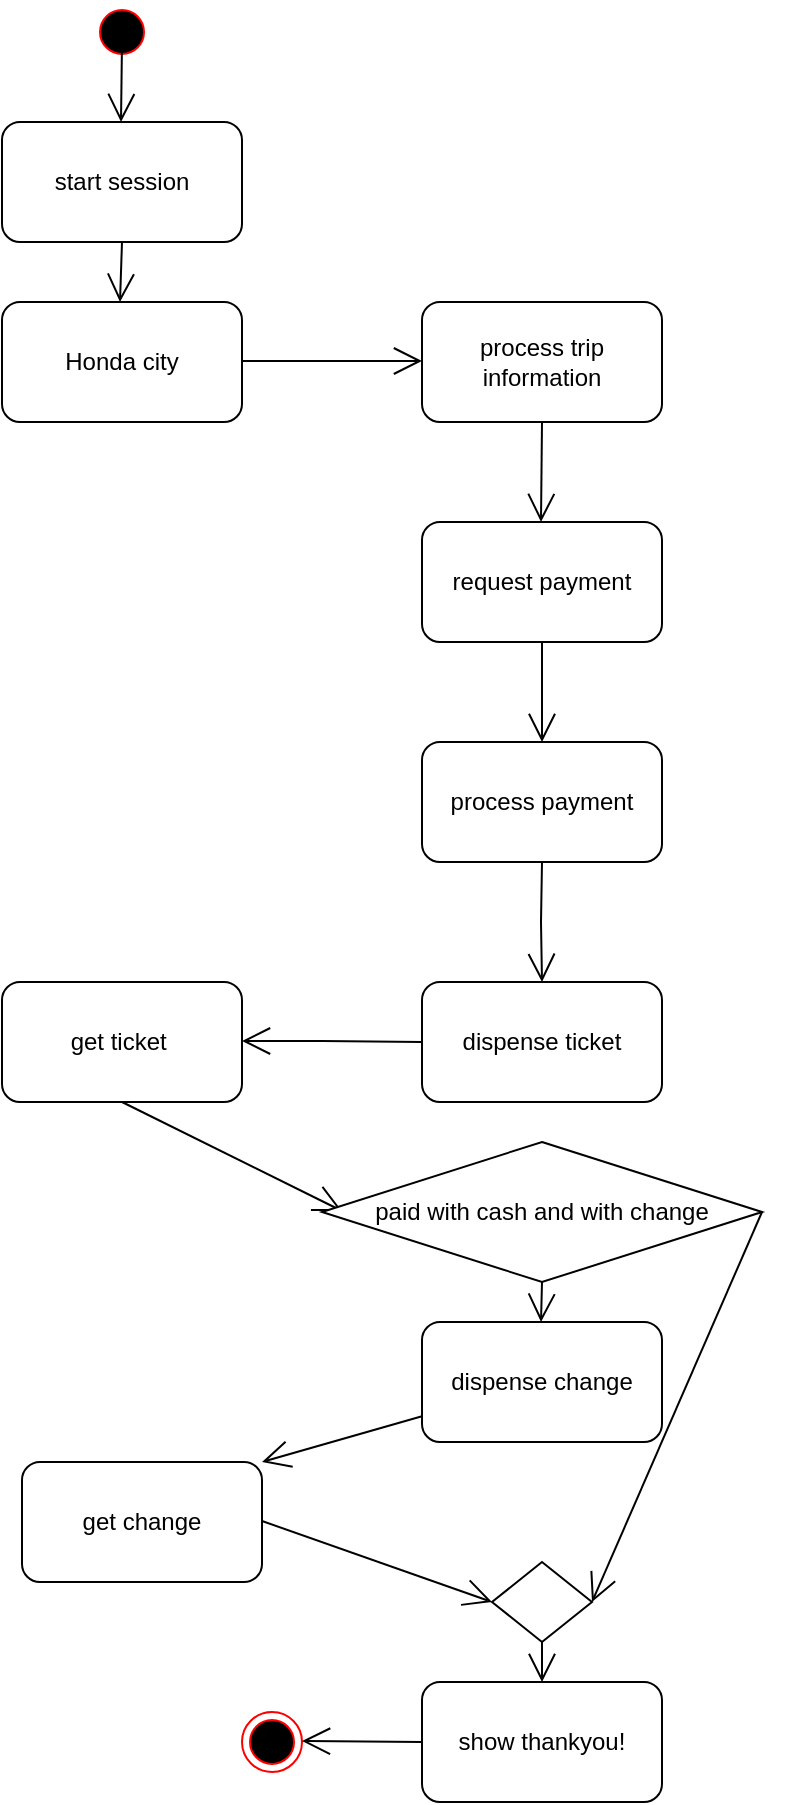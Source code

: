 <mxfile version="22.1.21" type="github">
  <diagram name="Page-1" id="jU7aJNaG4EmLiF6ASeKA">
    <mxGraphModel dx="1468" dy="935" grid="1" gridSize="10" guides="1" tooltips="1" connect="1" arrows="1" fold="1" page="1" pageScale="1" pageWidth="850" pageHeight="1100" math="0" shadow="0">
      <root>
        <mxCell id="0" />
        <mxCell id="1" parent="0" />
        <mxCell id="PQB1Y8k-di75P9IcplEZ-1" value="start session" style="rounded=1;whiteSpace=wrap;html=1;" vertex="1" parent="1">
          <mxGeometry x="30" y="60" width="120" height="60" as="geometry" />
        </mxCell>
        <mxCell id="PQB1Y8k-di75P9IcplEZ-2" value="Honda city" style="rounded=1;whiteSpace=wrap;html=1;" vertex="1" parent="1">
          <mxGeometry x="30" y="150" width="120" height="60" as="geometry" />
        </mxCell>
        <mxCell id="PQB1Y8k-di75P9IcplEZ-3" value="dispense ticket" style="rounded=1;whiteSpace=wrap;html=1;" vertex="1" parent="1">
          <mxGeometry x="240" y="490" width="120" height="60" as="geometry" />
        </mxCell>
        <mxCell id="PQB1Y8k-di75P9IcplEZ-5" value="process payment" style="rounded=1;whiteSpace=wrap;html=1;" vertex="1" parent="1">
          <mxGeometry x="240" y="370" width="120" height="60" as="geometry" />
        </mxCell>
        <mxCell id="PQB1Y8k-di75P9IcplEZ-6" value="request payment" style="rounded=1;whiteSpace=wrap;html=1;" vertex="1" parent="1">
          <mxGeometry x="240" y="260" width="120" height="60" as="geometry" />
        </mxCell>
        <mxCell id="PQB1Y8k-di75P9IcplEZ-7" value="process trip information" style="rounded=1;whiteSpace=wrap;html=1;" vertex="1" parent="1">
          <mxGeometry x="240" y="150" width="120" height="60" as="geometry" />
        </mxCell>
        <mxCell id="PQB1Y8k-di75P9IcplEZ-8" value="show thankyou!" style="rounded=1;whiteSpace=wrap;html=1;" vertex="1" parent="1">
          <mxGeometry x="240" y="840" width="120" height="60" as="geometry" />
        </mxCell>
        <mxCell id="PQB1Y8k-di75P9IcplEZ-9" value="get change" style="rounded=1;whiteSpace=wrap;html=1;" vertex="1" parent="1">
          <mxGeometry x="40" y="730" width="120" height="60" as="geometry" />
        </mxCell>
        <mxCell id="PQB1Y8k-di75P9IcplEZ-11" value="dispense change" style="rounded=1;whiteSpace=wrap;html=1;" vertex="1" parent="1">
          <mxGeometry x="240" y="660" width="120" height="60" as="geometry" />
        </mxCell>
        <mxCell id="PQB1Y8k-di75P9IcplEZ-12" value="get ticket&amp;nbsp;" style="rounded=1;whiteSpace=wrap;html=1;" vertex="1" parent="1">
          <mxGeometry x="30" y="490" width="120" height="60" as="geometry" />
        </mxCell>
        <mxCell id="PQB1Y8k-di75P9IcplEZ-16" value="" style="endArrow=open;endFill=1;endSize=12;html=1;rounded=0;exitX=0.5;exitY=1;exitDx=0;exitDy=0;" edge="1" parent="1" source="PQB1Y8k-di75P9IcplEZ-1">
          <mxGeometry width="160" relative="1" as="geometry">
            <mxPoint x="89" y="120" as="sourcePoint" />
            <mxPoint x="89" y="150" as="targetPoint" />
          </mxGeometry>
        </mxCell>
        <mxCell id="PQB1Y8k-di75P9IcplEZ-20" value="" style="endArrow=open;endFill=1;endSize=12;html=1;rounded=0;" edge="1" parent="1">
          <mxGeometry width="160" relative="1" as="geometry">
            <mxPoint x="150" y="179.5" as="sourcePoint" />
            <mxPoint x="240" y="179.5" as="targetPoint" />
          </mxGeometry>
        </mxCell>
        <mxCell id="PQB1Y8k-di75P9IcplEZ-21" value="" style="endArrow=open;endFill=1;endSize=12;html=1;rounded=0;" edge="1" parent="1">
          <mxGeometry width="160" relative="1" as="geometry">
            <mxPoint x="300" y="210" as="sourcePoint" />
            <mxPoint x="299.5" y="260" as="targetPoint" />
          </mxGeometry>
        </mxCell>
        <mxCell id="PQB1Y8k-di75P9IcplEZ-23" value="" style="endArrow=open;endFill=1;endSize=12;html=1;rounded=0;exitX=0.5;exitY=1;exitDx=0;exitDy=0;entryX=0.5;entryY=0;entryDx=0;entryDy=0;" edge="1" parent="1" source="PQB1Y8k-di75P9IcplEZ-5" target="PQB1Y8k-di75P9IcplEZ-3">
          <mxGeometry width="160" relative="1" as="geometry">
            <mxPoint x="299.5" y="440" as="sourcePoint" />
            <mxPoint x="299.5" y="480" as="targetPoint" />
            <Array as="points">
              <mxPoint x="299.5" y="460" />
            </Array>
          </mxGeometry>
        </mxCell>
        <mxCell id="PQB1Y8k-di75P9IcplEZ-24" value="" style="endArrow=open;endFill=1;endSize=12;html=1;rounded=0;exitX=0.5;exitY=1;exitDx=0;exitDy=0;" edge="1" parent="1" source="PQB1Y8k-di75P9IcplEZ-12">
          <mxGeometry width="160" relative="1" as="geometry">
            <mxPoint x="90" y="600" as="sourcePoint" />
            <mxPoint x="200" y="604.5" as="targetPoint" />
          </mxGeometry>
        </mxCell>
        <mxCell id="PQB1Y8k-di75P9IcplEZ-26" value="" style="endArrow=open;endFill=1;endSize=12;html=1;rounded=0;" edge="1" parent="1">
          <mxGeometry width="160" relative="1" as="geometry">
            <mxPoint x="300" y="320" as="sourcePoint" />
            <mxPoint x="299.5" y="370" as="targetPoint" />
            <Array as="points">
              <mxPoint x="300" y="370" />
            </Array>
          </mxGeometry>
        </mxCell>
        <mxCell id="PQB1Y8k-di75P9IcplEZ-29" value="" style="endArrow=open;endFill=1;endSize=12;html=1;rounded=0;exitX=0;exitY=0.5;exitDx=0;exitDy=0;" edge="1" parent="1" source="PQB1Y8k-di75P9IcplEZ-3">
          <mxGeometry width="160" relative="1" as="geometry">
            <mxPoint x="230" y="519.5" as="sourcePoint" />
            <mxPoint x="150" y="519.5" as="targetPoint" />
            <Array as="points">
              <mxPoint x="190" y="519.5" />
              <mxPoint x="160" y="519.5" />
            </Array>
          </mxGeometry>
        </mxCell>
        <mxCell id="PQB1Y8k-di75P9IcplEZ-32" value="" style="ellipse;html=1;shape=startState;fillColor=#000000;strokeColor=#ff0000;" vertex="1" parent="1">
          <mxGeometry x="75" width="30" height="30" as="geometry" />
        </mxCell>
        <mxCell id="PQB1Y8k-di75P9IcplEZ-36" value="paid with cash and with change" style="rhombus;whiteSpace=wrap;html=1;" vertex="1" parent="1">
          <mxGeometry x="190" y="570" width="220" height="70" as="geometry" />
        </mxCell>
        <mxCell id="PQB1Y8k-di75P9IcplEZ-39" value="" style="rhombus;whiteSpace=wrap;html=1;" vertex="1" parent="1">
          <mxGeometry x="275" y="780" width="50" height="40" as="geometry" />
        </mxCell>
        <mxCell id="PQB1Y8k-di75P9IcplEZ-41" value="" style="endArrow=open;endFill=1;endSize=12;html=1;rounded=0;entryX=0;entryY=0.5;entryDx=0;entryDy=0;" edge="1" parent="1" target="PQB1Y8k-di75P9IcplEZ-39">
          <mxGeometry width="160" relative="1" as="geometry">
            <mxPoint x="160" y="759.5" as="sourcePoint" />
            <mxPoint x="270" y="800" as="targetPoint" />
          </mxGeometry>
        </mxCell>
        <mxCell id="PQB1Y8k-di75P9IcplEZ-42" value="" style="endArrow=open;endFill=1;endSize=12;html=1;rounded=0;entryX=0.5;entryY=0;entryDx=0;entryDy=0;exitX=0.5;exitY=1;exitDx=0;exitDy=0;" edge="1" parent="1" source="PQB1Y8k-di75P9IcplEZ-39" target="PQB1Y8k-di75P9IcplEZ-8">
          <mxGeometry width="160" relative="1" as="geometry">
            <mxPoint x="290" y="810" as="sourcePoint" />
            <mxPoint x="450" y="810" as="targetPoint" />
          </mxGeometry>
        </mxCell>
        <mxCell id="PQB1Y8k-di75P9IcplEZ-43" value="" style="endArrow=open;endFill=1;endSize=12;html=1;rounded=0;exitX=1;exitY=0.5;exitDx=0;exitDy=0;entryX=1;entryY=0.5;entryDx=0;entryDy=0;" edge="1" parent="1" source="PQB1Y8k-di75P9IcplEZ-36" target="PQB1Y8k-di75P9IcplEZ-39">
          <mxGeometry width="160" relative="1" as="geometry">
            <mxPoint x="400" y="610" as="sourcePoint" />
            <mxPoint x="320" y="805.5" as="targetPoint" />
          </mxGeometry>
        </mxCell>
        <mxCell id="PQB1Y8k-di75P9IcplEZ-44" value="" style="endArrow=open;endFill=1;endSize=12;html=1;rounded=0;entryX=1;entryY=0;entryDx=0;entryDy=0;" edge="1" parent="1" source="PQB1Y8k-di75P9IcplEZ-11" target="PQB1Y8k-di75P9IcplEZ-9">
          <mxGeometry width="160" relative="1" as="geometry">
            <mxPoint x="130" y="689.5" as="sourcePoint" />
            <mxPoint x="110" y="690" as="targetPoint" />
          </mxGeometry>
        </mxCell>
        <mxCell id="PQB1Y8k-di75P9IcplEZ-46" value="" style="endArrow=open;endFill=1;endSize=12;html=1;rounded=0;" edge="1" parent="1">
          <mxGeometry width="160" relative="1" as="geometry">
            <mxPoint x="300" y="640" as="sourcePoint" />
            <mxPoint x="299.5" y="660" as="targetPoint" />
          </mxGeometry>
        </mxCell>
        <mxCell id="PQB1Y8k-di75P9IcplEZ-47" value="" style="ellipse;html=1;shape=endState;fillColor=#000000;strokeColor=#ff0000;" vertex="1" parent="1">
          <mxGeometry x="150" y="855" width="30" height="30" as="geometry" />
        </mxCell>
        <mxCell id="PQB1Y8k-di75P9IcplEZ-48" value="" style="endArrow=open;endFill=1;endSize=12;html=1;rounded=0;exitX=0;exitY=0.5;exitDx=0;exitDy=0;" edge="1" parent="1" source="PQB1Y8k-di75P9IcplEZ-8">
          <mxGeometry width="160" relative="1" as="geometry">
            <mxPoint x="280" y="869.5" as="sourcePoint" />
            <mxPoint x="180" y="869.5" as="targetPoint" />
          </mxGeometry>
        </mxCell>
        <mxCell id="PQB1Y8k-di75P9IcplEZ-49" value="" style="endArrow=open;endFill=1;endSize=12;html=1;rounded=0;" edge="1" parent="1">
          <mxGeometry width="160" relative="1" as="geometry">
            <mxPoint x="90" y="20" as="sourcePoint" />
            <mxPoint x="89.5" y="60" as="targetPoint" />
          </mxGeometry>
        </mxCell>
      </root>
    </mxGraphModel>
  </diagram>
</mxfile>
